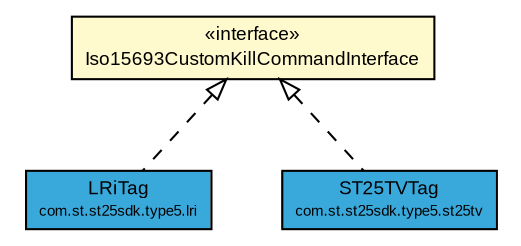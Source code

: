 #!/usr/local/bin/dot
#
# Class diagram 
# Generated by UMLGraph version R5_7_2-3-gee82a7 (http://www.umlgraph.org/)
#

digraph G {
	edge [fontname="arial",fontsize=10,labelfontname="arial",labelfontsize=10];
	node [fontname="arial",fontsize=10,shape=plaintext];
	nodesep=0.25;
	ranksep=0.5;
	// com.st.st25sdk.command.Iso15693CustomKillCommandInterface
	c8750 [label=<<table title="com.st.st25sdk.command.Iso15693CustomKillCommandInterface" border="0" cellborder="1" cellspacing="0" cellpadding="2" port="p" bgcolor="lemonChiffon" href="./Iso15693CustomKillCommandInterface.html">
		<tr><td><table border="0" cellspacing="0" cellpadding="1">
<tr><td align="center" balign="center"> &#171;interface&#187; </td></tr>
<tr><td align="center" balign="center"> Iso15693CustomKillCommandInterface </td></tr>
		</table></td></tr>
		</table>>, URL="./Iso15693CustomKillCommandInterface.html", fontname="arial", fontcolor="black", fontsize=9.0];
	// com.st.st25sdk.type5.lri.LRiTag
	c8843 [label=<<table title="com.st.st25sdk.type5.lri.LRiTag" border="0" cellborder="1" cellspacing="0" cellpadding="2" port="p" bgcolor="#39a9dc" href="../type5/lri/LRiTag.html">
		<tr><td><table border="0" cellspacing="0" cellpadding="1">
<tr><td align="center" balign="center"> LRiTag </td></tr>
<tr><td align="center" balign="center"><font point-size="7.0"> com.st.st25sdk.type5.lri </font></td></tr>
		</table></td></tr>
		</table>>, URL="../type5/lri/LRiTag.html", fontname="arial", fontcolor="black", fontsize=9.0];
	// com.st.st25sdk.type5.st25tv.ST25TVTag
	c8888 [label=<<table title="com.st.st25sdk.type5.st25tv.ST25TVTag" border="0" cellborder="1" cellspacing="0" cellpadding="2" port="p" bgcolor="#39a9dc" href="../type5/st25tv/ST25TVTag.html">
		<tr><td><table border="0" cellspacing="0" cellpadding="1">
<tr><td align="center" balign="center"> ST25TVTag </td></tr>
<tr><td align="center" balign="center"><font point-size="7.0"> com.st.st25sdk.type5.st25tv </font></td></tr>
		</table></td></tr>
		</table>>, URL="../type5/st25tv/ST25TVTag.html", fontname="arial", fontcolor="black", fontsize=9.0];
	//com.st.st25sdk.type5.lri.LRiTag implements com.st.st25sdk.command.Iso15693CustomKillCommandInterface
	c8750:p -> c8843:p [dir=back,arrowtail=empty,style=dashed];
	//com.st.st25sdk.type5.st25tv.ST25TVTag implements com.st.st25sdk.command.Iso15693CustomKillCommandInterface
	c8750:p -> c8888:p [dir=back,arrowtail=empty,style=dashed];
}

